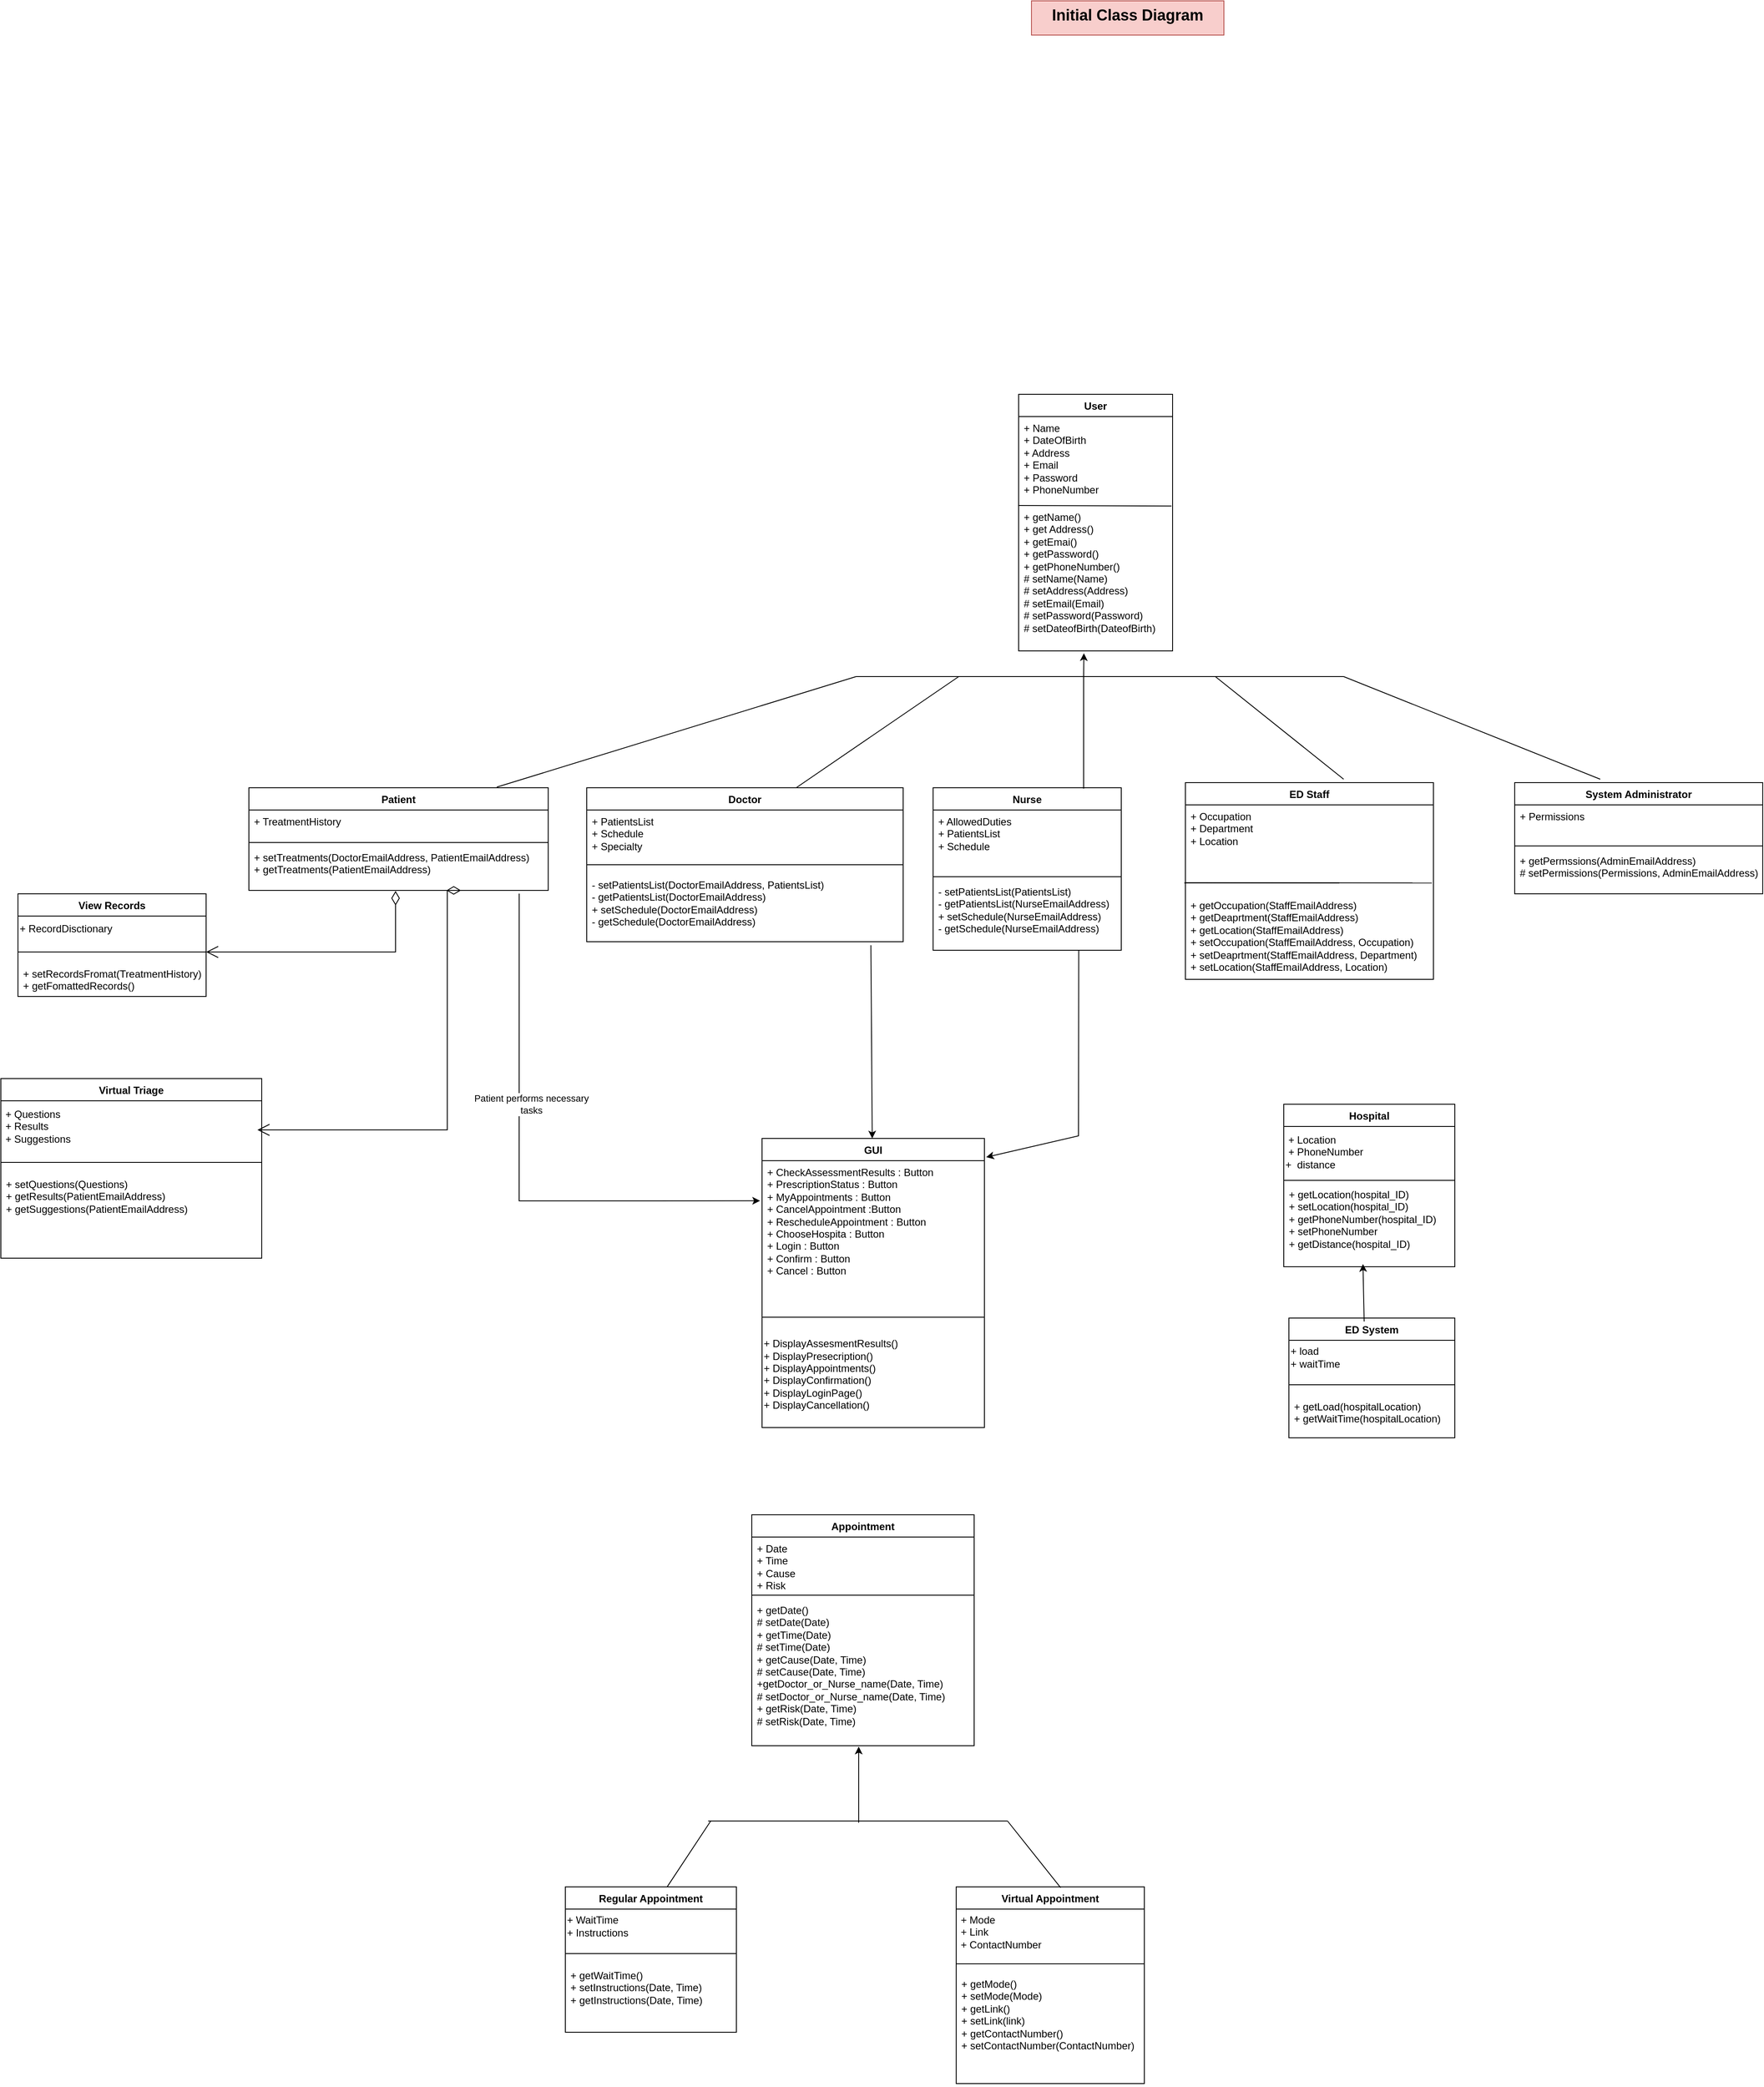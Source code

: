 <mxfile version="24.7.17">
  <diagram name="Page-1" id="DIFtrZZW887G86_Ft9EP">
    <mxGraphModel dx="2277" dy="1880" grid="1" gridSize="10" guides="1" tooltips="1" connect="1" arrows="1" fold="1" page="1" pageScale="1" pageWidth="850" pageHeight="1100" math="0" shadow="0">
      <root>
        <mxCell id="0" />
        <mxCell id="1" parent="0" />
        <mxCell id="kCQZ86NIx0HZvK4VsaJa-13" value="Nurse" style="swimlane;fontStyle=1;align=center;verticalAlign=top;childLayout=stackLayout;horizontal=1;startSize=26;horizontalStack=0;resizeParent=1;resizeParentMax=0;resizeLast=0;collapsible=1;marginBottom=0;whiteSpace=wrap;html=1;" parent="1" vertex="1">
          <mxGeometry x="250" y="290" width="220" height="190" as="geometry" />
        </mxCell>
        <mxCell id="kCQZ86NIx0HZvK4VsaJa-14" value="&lt;div&gt;+ AllowedDuties&lt;/div&gt;&lt;div&gt;+ PatientsList&lt;br&gt;+ Schedule&lt;/div&gt;" style="text;strokeColor=none;fillColor=none;align=left;verticalAlign=top;spacingLeft=4;spacingRight=4;overflow=hidden;rotatable=0;points=[[0,0.5],[1,0.5]];portConstraint=eastwest;whiteSpace=wrap;html=1;" parent="kCQZ86NIx0HZvK4VsaJa-13" vertex="1">
          <mxGeometry y="26" width="220" height="74" as="geometry" />
        </mxCell>
        <mxCell id="kCQZ86NIx0HZvK4VsaJa-15" value="" style="line;strokeWidth=1;fillColor=none;align=left;verticalAlign=middle;spacingTop=-1;spacingLeft=3;spacingRight=3;rotatable=0;labelPosition=right;points=[];portConstraint=eastwest;strokeColor=inherit;" parent="kCQZ86NIx0HZvK4VsaJa-13" vertex="1">
          <mxGeometry y="100" width="220" height="8" as="geometry" />
        </mxCell>
        <mxCell id="kCQZ86NIx0HZvK4VsaJa-16" value="- setPatientsList(PatientsList)&lt;div&gt;- getPatientsList(NurseEmailAddress)&lt;/div&gt;&lt;div&gt;&lt;span style=&quot;background-color: initial;&quot;&gt;+ setSchedule(&lt;/span&gt;NurseEmailAddress&lt;span style=&quot;background-color: initial;&quot;&gt;)&lt;/span&gt;&lt;br&gt;&lt;/div&gt;&lt;div&gt;- getSchedule(NurseEmailAddress)&lt;/div&gt;&lt;div&gt;&lt;br&gt;&lt;/div&gt;" style="text;strokeColor=none;fillColor=none;align=left;verticalAlign=top;spacingLeft=4;spacingRight=4;overflow=hidden;rotatable=0;points=[[0,0.5],[1,0.5]];portConstraint=eastwest;whiteSpace=wrap;html=1;" parent="kCQZ86NIx0HZvK4VsaJa-13" vertex="1">
          <mxGeometry y="108" width="220" height="82" as="geometry" />
        </mxCell>
        <mxCell id="kCQZ86NIx0HZvK4VsaJa-17" value="Patient" style="swimlane;fontStyle=1;align=center;verticalAlign=top;childLayout=stackLayout;horizontal=1;startSize=26;horizontalStack=0;resizeParent=1;resizeParentMax=0;resizeLast=0;collapsible=1;marginBottom=0;whiteSpace=wrap;html=1;" parent="1" vertex="1">
          <mxGeometry x="-550" y="290" width="350" height="120" as="geometry" />
        </mxCell>
        <mxCell id="kCQZ86NIx0HZvK4VsaJa-18" value="&lt;div&gt;+ TreatmentHistory&lt;br&gt;&lt;/div&gt;" style="text;strokeColor=none;fillColor=none;align=left;verticalAlign=top;spacingLeft=4;spacingRight=4;overflow=hidden;rotatable=0;points=[[0,0.5],[1,0.5]];portConstraint=eastwest;whiteSpace=wrap;html=1;" parent="kCQZ86NIx0HZvK4VsaJa-17" vertex="1">
          <mxGeometry y="26" width="350" height="34" as="geometry" />
        </mxCell>
        <mxCell id="kCQZ86NIx0HZvK4VsaJa-19" value="" style="line;strokeWidth=1;fillColor=none;align=left;verticalAlign=middle;spacingTop=-1;spacingLeft=3;spacingRight=3;rotatable=0;labelPosition=right;points=[];portConstraint=eastwest;strokeColor=inherit;" parent="kCQZ86NIx0HZvK4VsaJa-17" vertex="1">
          <mxGeometry y="60" width="350" height="8" as="geometry" />
        </mxCell>
        <mxCell id="kCQZ86NIx0HZvK4VsaJa-20" value="&lt;div&gt;+ setTreatments(DoctorEmailAddress, Patient&lt;span style=&quot;background-color: initial;&quot;&gt;EmailAddress&lt;/span&gt;&lt;span style=&quot;background-color: initial;&quot;&gt;)&lt;/span&gt;&lt;/div&gt;&lt;div&gt;&lt;span style=&quot;background-color: initial;&quot;&gt;+&amp;nbsp;&lt;/span&gt;&lt;span style=&quot;background-color: initial;&quot;&gt;getTreatments(Patient&lt;/span&gt;&lt;span style=&quot;background-color: initial;&quot;&gt;EmailAddress&lt;/span&gt;&lt;span style=&quot;background-color: initial;&quot;&gt;)&lt;/span&gt;&lt;/div&gt;&lt;div&gt;&lt;br&gt;&lt;/div&gt;&lt;div&gt;&lt;span style=&quot;background-color: initial;&quot;&gt;&lt;br&gt;&lt;/span&gt;&lt;/div&gt;" style="text;strokeColor=none;fillColor=none;align=left;verticalAlign=top;spacingLeft=4;spacingRight=4;overflow=hidden;rotatable=0;points=[[0,0.5],[1,0.5]];portConstraint=eastwest;whiteSpace=wrap;html=1;" parent="kCQZ86NIx0HZvK4VsaJa-17" vertex="1">
          <mxGeometry y="68" width="350" height="52" as="geometry" />
        </mxCell>
        <mxCell id="kCQZ86NIx0HZvK4VsaJa-21" value="ED Staff" style="swimlane;fontStyle=1;align=center;verticalAlign=top;childLayout=stackLayout;horizontal=1;startSize=26;horizontalStack=0;resizeParent=1;resizeParentMax=0;resizeLast=0;collapsible=1;marginBottom=0;whiteSpace=wrap;html=1;" parent="1" vertex="1">
          <mxGeometry x="545" y="284" width="290" height="230" as="geometry" />
        </mxCell>
        <mxCell id="kCQZ86NIx0HZvK4VsaJa-22" value="&lt;div&gt;+ Occupation&lt;/div&gt;&lt;div&gt;+ Department&lt;/div&gt;&lt;div&gt;&lt;span style=&quot;background-color: initial;&quot;&gt;+ Location&lt;/span&gt;&lt;br&gt;&lt;/div&gt;" style="text;strokeColor=none;fillColor=none;align=left;verticalAlign=top;spacingLeft=4;spacingRight=4;overflow=hidden;rotatable=0;points=[[0,0.5],[1,0.5]];portConstraint=eastwest;whiteSpace=wrap;html=1;" parent="kCQZ86NIx0HZvK4VsaJa-21" vertex="1">
          <mxGeometry y="26" width="290" height="104" as="geometry" />
        </mxCell>
        <mxCell id="kCQZ86NIx0HZvK4VsaJa-24" value="+ getOccupation(StaffEmailAddress)&lt;div&gt;+ getDeaprtment(&lt;span style=&quot;background-color: initial;&quot;&gt;StaffEmailAddress&lt;/span&gt;&lt;span style=&quot;background-color: initial;&quot;&gt;)&lt;/span&gt;&lt;/div&gt;&lt;div&gt;+ getLocation(&lt;span style=&quot;background-color: initial;&quot;&gt;StaffEmailAddress&lt;/span&gt;&lt;span style=&quot;background-color: initial;&quot;&gt;)&lt;/span&gt;&lt;/div&gt;&lt;div&gt;+ setOccupation(&lt;span style=&quot;background-color: initial;&quot;&gt;StaffEmailAddress&lt;/span&gt;&lt;span style=&quot;background-color: initial;&quot;&gt;, Occupation)&lt;/span&gt;&lt;/div&gt;&lt;div&gt;&lt;div&gt;+ setDeaprtment(&lt;span style=&quot;background-color: initial;&quot;&gt;StaffEmailAddress,&amp;nbsp;&lt;/span&gt;&lt;span style=&quot;background-color: initial;&quot;&gt;Department)&lt;/span&gt;&lt;/div&gt;&lt;div&gt;&lt;span style=&quot;background-color: initial;&quot;&gt;+ setLocation(&lt;/span&gt;&lt;span style=&quot;background-color: initial;&quot;&gt;StaffEmailAddress,&amp;nbsp;&lt;/span&gt;&lt;span style=&quot;background-color: initial;&quot;&gt;Location)&lt;/span&gt;&lt;/div&gt;&lt;/div&gt;" style="text;strokeColor=none;fillColor=none;align=left;verticalAlign=top;spacingLeft=4;spacingRight=4;overflow=hidden;rotatable=0;points=[[0,0.5],[1,0.5]];portConstraint=eastwest;whiteSpace=wrap;html=1;" parent="kCQZ86NIx0HZvK4VsaJa-21" vertex="1">
          <mxGeometry y="130" width="290" height="100" as="geometry" />
        </mxCell>
        <mxCell id="MTwN1FoGSNgmQ5PW_k3Y-5" value="" style="endArrow=none;html=1;rounded=0;entryX=0.994;entryY=0.878;entryDx=0;entryDy=0;entryPerimeter=0;" parent="kCQZ86NIx0HZvK4VsaJa-21" target="kCQZ86NIx0HZvK4VsaJa-22" edge="1">
          <mxGeometry width="50" height="50" relative="1" as="geometry">
            <mxPoint y="117" as="sourcePoint" />
            <mxPoint x="159.96" y="117.312" as="targetPoint" />
          </mxGeometry>
        </mxCell>
        <mxCell id="MTwN1FoGSNgmQ5PW_k3Y-6" value="" style="endArrow=none;html=1;rounded=0;entryX=0.994;entryY=0.878;entryDx=0;entryDy=0;entryPerimeter=0;exitX=-0.013;exitY=0.878;exitDx=0;exitDy=0;exitPerimeter=0;" parent="kCQZ86NIx0HZvK4VsaJa-21" edge="1">
          <mxGeometry width="50" height="50" relative="1" as="geometry">
            <mxPoint x="-1.34" y="117.312" as="sourcePoint" />
            <mxPoint x="179.92" y="117.312" as="targetPoint" />
          </mxGeometry>
        </mxCell>
        <mxCell id="kCQZ86NIx0HZvK4VsaJa-25" value="System Administrator" style="swimlane;fontStyle=1;align=center;verticalAlign=top;childLayout=stackLayout;horizontal=1;startSize=26;horizontalStack=0;resizeParent=1;resizeParentMax=0;resizeLast=0;collapsible=1;marginBottom=0;whiteSpace=wrap;html=1;" parent="1" vertex="1">
          <mxGeometry x="930" y="284" width="290" height="130" as="geometry" />
        </mxCell>
        <mxCell id="kCQZ86NIx0HZvK4VsaJa-26" value="&lt;div&gt;+ Permissions&lt;/div&gt;" style="text;strokeColor=none;fillColor=none;align=left;verticalAlign=top;spacingLeft=4;spacingRight=4;overflow=hidden;rotatable=0;points=[[0,0.5],[1,0.5]];portConstraint=eastwest;whiteSpace=wrap;html=1;" parent="kCQZ86NIx0HZvK4VsaJa-25" vertex="1">
          <mxGeometry y="26" width="290" height="44" as="geometry" />
        </mxCell>
        <mxCell id="kCQZ86NIx0HZvK4VsaJa-27" value="" style="line;strokeWidth=1;fillColor=none;align=left;verticalAlign=middle;spacingTop=-1;spacingLeft=3;spacingRight=3;rotatable=0;labelPosition=right;points=[];portConstraint=eastwest;strokeColor=inherit;" parent="kCQZ86NIx0HZvK4VsaJa-25" vertex="1">
          <mxGeometry y="70" width="290" height="8" as="geometry" />
        </mxCell>
        <mxCell id="kCQZ86NIx0HZvK4VsaJa-28" value="+ getPermssions(AdminEmailAddress)&lt;br&gt;# setPermissions(Permissions, AdminEmailAddress)" style="text;strokeColor=none;fillColor=none;align=left;verticalAlign=top;spacingLeft=4;spacingRight=4;overflow=hidden;rotatable=0;points=[[0,0.5],[1,0.5]];portConstraint=eastwest;whiteSpace=wrap;html=1;" parent="kCQZ86NIx0HZvK4VsaJa-25" vertex="1">
          <mxGeometry y="78" width="290" height="52" as="geometry" />
        </mxCell>
        <mxCell id="kCQZ86NIx0HZvK4VsaJa-29" value="Doctor" style="swimlane;fontStyle=1;align=center;verticalAlign=top;childLayout=stackLayout;horizontal=1;startSize=26;horizontalStack=0;resizeParent=1;resizeParentMax=0;resizeLast=0;collapsible=1;marginBottom=0;whiteSpace=wrap;html=1;" parent="1" vertex="1">
          <mxGeometry x="-155" y="290" width="370" height="180" as="geometry" />
        </mxCell>
        <mxCell id="MTwN1FoGSNgmQ5PW_k3Y-9" value="&lt;div&gt;&lt;span style=&quot;background-color: initial;&quot;&gt;+ PatientsList&lt;/span&gt;&lt;br&gt;&lt;/div&gt;&lt;div&gt;+ Schedule&lt;br&gt;&lt;/div&gt;&lt;div&gt;+ Specialty&lt;/div&gt;" style="text;strokeColor=none;fillColor=none;align=left;verticalAlign=top;spacingLeft=4;spacingRight=4;overflow=hidden;rotatable=0;points=[[0,0.5],[1,0.5]];portConstraint=eastwest;whiteSpace=wrap;html=1;" parent="kCQZ86NIx0HZvK4VsaJa-29" vertex="1">
          <mxGeometry y="26" width="370" height="54" as="geometry" />
        </mxCell>
        <mxCell id="kCQZ86NIx0HZvK4VsaJa-31" value="" style="line;strokeWidth=1;fillColor=none;align=left;verticalAlign=middle;spacingTop=-1;spacingLeft=3;spacingRight=3;rotatable=0;labelPosition=right;points=[];portConstraint=eastwest;strokeColor=inherit;" parent="kCQZ86NIx0HZvK4VsaJa-29" vertex="1">
          <mxGeometry y="80" width="370" height="20" as="geometry" />
        </mxCell>
        <mxCell id="MTwN1FoGSNgmQ5PW_k3Y-10" value="- setPatientsList(DoctorEmailAddress, PatientsList)&lt;div&gt;- getPatientsList(DoctorEmailAddress)&lt;/div&gt;&lt;div&gt;&lt;span style=&quot;background-color: initial;&quot;&gt;+ setSchedule(DoctorEmailAddress)&lt;/span&gt;&lt;br&gt;&lt;/div&gt;&lt;div&gt;- getSchedule(Doctor&lt;span style=&quot;background-color: initial;&quot;&gt;EmailAddress&lt;/span&gt;)&lt;/div&gt;&lt;div&gt;&lt;br&gt;&lt;/div&gt;" style="text;strokeColor=none;fillColor=none;align=left;verticalAlign=top;spacingLeft=4;spacingRight=4;overflow=hidden;rotatable=0;points=[[0,0.5],[1,0.5]];portConstraint=eastwest;whiteSpace=wrap;html=1;" parent="kCQZ86NIx0HZvK4VsaJa-29" vertex="1">
          <mxGeometry y="100" width="370" height="80" as="geometry" />
        </mxCell>
        <mxCell id="kCQZ86NIx0HZvK4VsaJa-33" value="User" style="swimlane;fontStyle=1;align=center;verticalAlign=top;childLayout=stackLayout;horizontal=1;startSize=26;horizontalStack=0;resizeParent=1;resizeParentMax=0;resizeLast=0;collapsible=1;marginBottom=0;whiteSpace=wrap;html=1;" parent="1" vertex="1">
          <mxGeometry x="350" y="-170" width="180" height="300" as="geometry" />
        </mxCell>
        <mxCell id="kCQZ86NIx0HZvK4VsaJa-34" value="&lt;div&gt;+ Name&lt;/div&gt;&lt;div&gt;+ DateOfBirth&lt;/div&gt;&lt;div&gt;+ Address&lt;/div&gt;&lt;div&gt;+ Email&lt;/div&gt;&lt;div&gt;+ Password&lt;/div&gt;&lt;div&gt;+ PhoneNumber&lt;br&gt;&lt;/div&gt;" style="text;strokeColor=none;fillColor=none;align=left;verticalAlign=top;spacingLeft=4;spacingRight=4;overflow=hidden;rotatable=0;points=[[0,0.5],[1,0.5]];portConstraint=eastwest;whiteSpace=wrap;html=1;" parent="kCQZ86NIx0HZvK4VsaJa-33" vertex="1">
          <mxGeometry y="26" width="180" height="104" as="geometry" />
        </mxCell>
        <mxCell id="kCQZ86NIx0HZvK4VsaJa-36" value="+ getName()&lt;br&gt;+ get Address()&lt;div&gt;&lt;span style=&quot;background-color: initial;&quot;&gt;+ getEmai()&lt;/span&gt;&lt;div&gt;+ getPassword()&lt;/div&gt;&lt;div&gt;+ getPhoneNumber()&lt;br&gt;&lt;span style=&quot;background-color: initial;&quot;&gt;# setName(Name)&lt;/span&gt;&lt;br&gt;&lt;/div&gt;&lt;div&gt;# setAddress(Address)&lt;/div&gt;&lt;div&gt;# setEmail(Email)&lt;br&gt;# setPassword(Password)&lt;/div&gt;&lt;div&gt;# setDateofBirth(DateofBirth)&lt;/div&gt;&lt;div&gt;&lt;br&gt;&lt;/div&gt;&lt;/div&gt;" style="text;strokeColor=none;fillColor=none;align=left;verticalAlign=top;spacingLeft=4;spacingRight=4;overflow=hidden;rotatable=0;points=[[0,0.5],[1,0.5]];portConstraint=eastwest;whiteSpace=wrap;html=1;" parent="kCQZ86NIx0HZvK4VsaJa-33" vertex="1">
          <mxGeometry y="130" width="180" height="170" as="geometry" />
        </mxCell>
        <mxCell id="MTwN1FoGSNgmQ5PW_k3Y-4" value="" style="endArrow=none;html=1;rounded=0;entryX=0.987;entryY=0.004;entryDx=0;entryDy=0;entryPerimeter=0;exitX=-0.009;exitY=0;exitDx=0;exitDy=0;exitPerimeter=0;" parent="kCQZ86NIx0HZvK4VsaJa-33" edge="1">
          <mxGeometry width="50" height="50" relative="1" as="geometry">
            <mxPoint x="-0.62" y="130" as="sourcePoint" />
            <mxPoint x="178.66" y="130.68" as="targetPoint" />
          </mxGeometry>
        </mxCell>
        <mxCell id="kCQZ86NIx0HZvK4VsaJa-46" value="Appointment" style="swimlane;fontStyle=1;align=center;verticalAlign=top;childLayout=stackLayout;horizontal=1;startSize=26;horizontalStack=0;resizeParent=1;resizeParentMax=0;resizeLast=0;collapsible=1;marginBottom=0;whiteSpace=wrap;html=1;" parent="1" vertex="1">
          <mxGeometry x="38" y="1140" width="260" height="270" as="geometry" />
        </mxCell>
        <mxCell id="kCQZ86NIx0HZvK4VsaJa-47" value="&lt;div&gt;+ Date&lt;/div&gt;&lt;div&gt;+ Time&lt;/div&gt;&lt;div&gt;+ Cause&lt;/div&gt;&lt;div&gt;+ Risk&lt;/div&gt;" style="text;strokeColor=none;fillColor=none;align=left;verticalAlign=top;spacingLeft=4;spacingRight=4;overflow=hidden;rotatable=0;points=[[0,0.5],[1,0.5]];portConstraint=eastwest;whiteSpace=wrap;html=1;" parent="kCQZ86NIx0HZvK4VsaJa-46" vertex="1">
          <mxGeometry y="26" width="260" height="64" as="geometry" />
        </mxCell>
        <mxCell id="kCQZ86NIx0HZvK4VsaJa-48" value="" style="line;strokeWidth=1;fillColor=none;align=left;verticalAlign=middle;spacingTop=-1;spacingLeft=3;spacingRight=3;rotatable=0;labelPosition=right;points=[];portConstraint=eastwest;strokeColor=inherit;" parent="kCQZ86NIx0HZvK4VsaJa-46" vertex="1">
          <mxGeometry y="90" width="260" height="8" as="geometry" />
        </mxCell>
        <mxCell id="kCQZ86NIx0HZvK4VsaJa-49" value="+ getDate()&lt;div&gt;# setDate(Date)&lt;/div&gt;&lt;div&gt;+ getTime(&lt;span style=&quot;background-color: initial;&quot;&gt;Date&lt;/span&gt;&lt;span style=&quot;background-color: initial;&quot;&gt;)&lt;/span&gt;&lt;/div&gt;&lt;div&gt;# setTime(&lt;span style=&quot;background-color: initial;&quot;&gt;Date&lt;/span&gt;&lt;span style=&quot;background-color: initial;&quot;&gt;)&lt;/span&gt;&lt;/div&gt;&lt;div&gt;+ getCause(Date, Time)&lt;/div&gt;&lt;div&gt;# setCause(Date, Time)&lt;/div&gt;&lt;div&gt;+get&lt;span style=&quot;background-color: initial;&quot;&gt;Doctor_or_Nurse_name(Date, Time)&lt;/span&gt;&lt;/div&gt;&lt;div&gt;&lt;span style=&quot;background-color: initial;&quot;&gt;# s&lt;/span&gt;&lt;span style=&quot;background-color: initial;&quot;&gt;et&lt;/span&gt;&lt;span style=&quot;background-color: initial;&quot;&gt;Doctor_or_Nurse_name(Date, Time)&lt;br&gt;+ getRisk(Date, Time)&lt;/span&gt;&lt;/div&gt;&lt;div&gt;&lt;span style=&quot;background-color: initial;&quot;&gt;# setRisk(Date, Time)&lt;/span&gt;&lt;/div&gt;" style="text;strokeColor=none;fillColor=none;align=left;verticalAlign=top;spacingLeft=4;spacingRight=4;overflow=hidden;rotatable=0;points=[[0,0.5],[1,0.5]];portConstraint=eastwest;whiteSpace=wrap;html=1;" parent="kCQZ86NIx0HZvK4VsaJa-46" vertex="1">
          <mxGeometry y="98" width="260" height="172" as="geometry" />
        </mxCell>
        <mxCell id="kCQZ86NIx0HZvK4VsaJa-50" value="Regular Appointment" style="swimlane;fontStyle=1;align=center;verticalAlign=top;childLayout=stackLayout;horizontal=1;startSize=26;horizontalStack=0;resizeParent=1;resizeParentMax=0;resizeLast=0;collapsible=1;marginBottom=0;whiteSpace=wrap;html=1;" parent="1" vertex="1">
          <mxGeometry x="-180" y="1575" width="200" height="170" as="geometry" />
        </mxCell>
        <mxCell id="D10UU46wWhDUto-U2Or--1" value="+ WaitTime&lt;div&gt;+ Instructions&lt;/div&gt;" style="text;html=1;align=left;verticalAlign=middle;resizable=0;points=[];autosize=1;strokeColor=none;fillColor=none;" parent="kCQZ86NIx0HZvK4VsaJa-50" vertex="1">
          <mxGeometry y="26" width="200" height="40" as="geometry" />
        </mxCell>
        <mxCell id="kCQZ86NIx0HZvK4VsaJa-51" value="" style="line;strokeWidth=1;fillColor=none;align=left;verticalAlign=middle;spacingTop=-1;spacingLeft=3;spacingRight=3;rotatable=0;labelPosition=right;points=[];portConstraint=eastwest;strokeColor=inherit;" parent="kCQZ86NIx0HZvK4VsaJa-50" vertex="1">
          <mxGeometry y="66" width="200" height="24" as="geometry" />
        </mxCell>
        <mxCell id="kCQZ86NIx0HZvK4VsaJa-52" value="+ getWaitTime()&lt;div&gt;+ setInstructions(Date, Time)&lt;/div&gt;&lt;div&gt;+ getInstructions(&lt;span style=&quot;background-color: initial;&quot;&gt;Date, Time&lt;/span&gt;&lt;span style=&quot;background-color: initial;&quot;&gt;)&lt;/span&gt;&lt;/div&gt;" style="text;strokeColor=none;fillColor=none;align=left;verticalAlign=top;spacingLeft=4;spacingRight=4;overflow=hidden;rotatable=0;points=[[0,0.5],[1,0.5]];portConstraint=eastwest;whiteSpace=wrap;html=1;" parent="kCQZ86NIx0HZvK4VsaJa-50" vertex="1">
          <mxGeometry y="90" width="200" height="80" as="geometry" />
        </mxCell>
        <mxCell id="kCQZ86NIx0HZvK4VsaJa-53" value="Virtual Appointment" style="swimlane;fontStyle=1;align=center;verticalAlign=top;childLayout=stackLayout;horizontal=1;startSize=26;horizontalStack=0;resizeParent=1;resizeParentMax=0;resizeLast=0;collapsible=1;marginBottom=0;whiteSpace=wrap;html=1;" parent="1" vertex="1">
          <mxGeometry x="277" y="1575" width="220" height="230" as="geometry" />
        </mxCell>
        <mxCell id="MTwN1FoGSNgmQ5PW_k3Y-46" value="&amp;nbsp;+ Mode&lt;br&gt;&amp;nbsp;+ Link&lt;div&gt;&amp;nbsp;+ ContactNumber&lt;/div&gt;" style="text;html=1;align=left;verticalAlign=middle;whiteSpace=wrap;rounded=0;" parent="kCQZ86NIx0HZvK4VsaJa-53" vertex="1">
          <mxGeometry y="26" width="220" height="54" as="geometry" />
        </mxCell>
        <mxCell id="kCQZ86NIx0HZvK4VsaJa-54" value="" style="line;strokeWidth=1;fillColor=none;align=left;verticalAlign=middle;spacingTop=-1;spacingLeft=3;spacingRight=3;rotatable=0;labelPosition=right;points=[];portConstraint=eastwest;strokeColor=inherit;" parent="kCQZ86NIx0HZvK4VsaJa-53" vertex="1">
          <mxGeometry y="80" width="220" height="20" as="geometry" />
        </mxCell>
        <mxCell id="kCQZ86NIx0HZvK4VsaJa-55" value="+ getMode()&lt;div&gt;+ setMode(Mode)&lt;/div&gt;&lt;div&gt;+ getLink()&lt;/div&gt;&lt;div&gt;+ setLink(link)&lt;/div&gt;&lt;div&gt;+ getContactNumber()&lt;/div&gt;&lt;div&gt;+ setContactNumber(ContactNumber)&lt;/div&gt;" style="text;strokeColor=none;fillColor=none;align=left;verticalAlign=top;spacingLeft=4;spacingRight=4;overflow=hidden;rotatable=0;points=[[0,0.5],[1,0.5]];portConstraint=eastwest;whiteSpace=wrap;html=1;" parent="kCQZ86NIx0HZvK4VsaJa-53" vertex="1">
          <mxGeometry y="100" width="220" height="130" as="geometry" />
        </mxCell>
        <mxCell id="kCQZ86NIx0HZvK4VsaJa-58" value="Hospital" style="swimlane;fontStyle=1;align=center;verticalAlign=top;childLayout=stackLayout;horizontal=1;startSize=26;horizontalStack=0;resizeParent=1;resizeParentMax=0;resizeLast=0;collapsible=1;marginBottom=0;whiteSpace=wrap;html=1;" parent="1" vertex="1">
          <mxGeometry x="660" y="660" width="200" height="190" as="geometry" />
        </mxCell>
        <mxCell id="anEtgEdzq5n-XPFeTXOw-1" value="&amp;nbsp;+ Location&lt;div&gt;&amp;nbsp;+ PhoneNumber&lt;/div&gt;&lt;div&gt;+&amp;nbsp; distance&lt;/div&gt;" style="text;html=1;align=left;verticalAlign=middle;resizable=0;points=[];autosize=1;strokeColor=none;fillColor=none;" parent="kCQZ86NIx0HZvK4VsaJa-58" vertex="1">
          <mxGeometry y="26" width="200" height="60" as="geometry" />
        </mxCell>
        <mxCell id="kCQZ86NIx0HZvK4VsaJa-59" value="" style="line;strokeWidth=1;fillColor=none;align=left;verticalAlign=middle;spacingTop=-1;spacingLeft=3;spacingRight=3;rotatable=0;labelPosition=right;points=[];portConstraint=eastwest;strokeColor=inherit;" parent="kCQZ86NIx0HZvK4VsaJa-58" vertex="1">
          <mxGeometry y="86" width="200" height="6" as="geometry" />
        </mxCell>
        <mxCell id="kCQZ86NIx0HZvK4VsaJa-60" value="+ getLocation(hospital_ID)&lt;div&gt;+ setLocation(hospital_ID)&lt;/div&gt;&lt;div&gt;+ getPhoneNumber(hospital_ID)&lt;/div&gt;&lt;div&gt;+ setPhoneNumber&lt;/div&gt;&lt;div&gt;+ getDistance(hospital_ID)&lt;/div&gt;" style="text;strokeColor=none;fillColor=none;align=left;verticalAlign=top;spacingLeft=4;spacingRight=4;overflow=hidden;rotatable=0;points=[[0,0.5],[1,0.5]];portConstraint=eastwest;whiteSpace=wrap;html=1;" parent="kCQZ86NIx0HZvK4VsaJa-58" vertex="1">
          <mxGeometry y="92" width="200" height="98" as="geometry" />
        </mxCell>
        <mxCell id="kCQZ86NIx0HZvK4VsaJa-61" value="ED System" style="swimlane;fontStyle=1;align=center;verticalAlign=top;childLayout=stackLayout;horizontal=1;startSize=26;horizontalStack=0;resizeParent=1;resizeParentMax=0;resizeLast=0;collapsible=1;marginBottom=0;whiteSpace=wrap;html=1;" parent="1" vertex="1">
          <mxGeometry x="666" y="910" width="194" height="140" as="geometry" />
        </mxCell>
        <mxCell id="anEtgEdzq5n-XPFeTXOw-2" value="+ load&lt;div&gt;+ waitTime&lt;/div&gt;" style="text;html=1;align=left;verticalAlign=middle;resizable=0;points=[];autosize=1;strokeColor=none;fillColor=none;" parent="kCQZ86NIx0HZvK4VsaJa-61" vertex="1">
          <mxGeometry y="26" width="194" height="40" as="geometry" />
        </mxCell>
        <mxCell id="kCQZ86NIx0HZvK4VsaJa-62" value="" style="line;strokeWidth=1;fillColor=none;align=left;verticalAlign=middle;spacingTop=-1;spacingLeft=3;spacingRight=3;rotatable=0;labelPosition=right;points=[];portConstraint=eastwest;strokeColor=inherit;" parent="kCQZ86NIx0HZvK4VsaJa-61" vertex="1">
          <mxGeometry y="66" width="194" height="24" as="geometry" />
        </mxCell>
        <mxCell id="kCQZ86NIx0HZvK4VsaJa-63" value="+ getLoad(hospitalLocation)&lt;div&gt;+ getWaitTime(hospitalLocation)&lt;/div&gt;" style="text;strokeColor=none;fillColor=none;align=left;verticalAlign=top;spacingLeft=4;spacingRight=4;overflow=hidden;rotatable=0;points=[[0,0.5],[1,0.5]];portConstraint=eastwest;whiteSpace=wrap;html=1;" parent="kCQZ86NIx0HZvK4VsaJa-61" vertex="1">
          <mxGeometry y="90" width="194" height="50" as="geometry" />
        </mxCell>
        <mxCell id="kCQZ86NIx0HZvK4VsaJa-64" value="Virtual Triage" style="swimlane;fontStyle=1;align=center;verticalAlign=top;childLayout=stackLayout;horizontal=1;startSize=26;horizontalStack=0;resizeParent=1;resizeParentMax=0;resizeLast=0;collapsible=1;marginBottom=0;whiteSpace=wrap;html=1;" parent="1" vertex="1">
          <mxGeometry x="-840" y="630" width="305" height="210" as="geometry" />
        </mxCell>
        <mxCell id="D10UU46wWhDUto-U2Or--2" value="&amp;nbsp;+ Questions&lt;div&gt;&amp;nbsp;+ Results&lt;/div&gt;&lt;div&gt;&amp;nbsp;+ Suggestions&lt;/div&gt;" style="text;html=1;align=left;verticalAlign=middle;resizable=0;points=[];autosize=1;strokeColor=none;fillColor=none;" parent="kCQZ86NIx0HZvK4VsaJa-64" vertex="1">
          <mxGeometry y="26" width="305" height="60" as="geometry" />
        </mxCell>
        <mxCell id="kCQZ86NIx0HZvK4VsaJa-65" value="" style="line;strokeWidth=1;fillColor=none;align=left;verticalAlign=middle;spacingTop=-1;spacingLeft=3;spacingRight=3;rotatable=0;labelPosition=right;points=[];portConstraint=eastwest;strokeColor=inherit;" parent="kCQZ86NIx0HZvK4VsaJa-64" vertex="1">
          <mxGeometry y="86" width="305" height="24" as="geometry" />
        </mxCell>
        <mxCell id="kCQZ86NIx0HZvK4VsaJa-66" value="+ setQuestions(Questions)&lt;div&gt;&lt;div&gt;+ getResults(PatientEmailAddress)&lt;/div&gt;&lt;/div&gt;&lt;div&gt;+ getSuggestions(PatientEmailAddress)&lt;/div&gt;" style="text;strokeColor=none;fillColor=none;align=left;verticalAlign=top;spacingLeft=4;spacingRight=4;overflow=hidden;rotatable=0;points=[[0,0.5],[1,0.5]];portConstraint=eastwest;whiteSpace=wrap;html=1;" parent="kCQZ86NIx0HZvK4VsaJa-64" vertex="1">
          <mxGeometry y="110" width="305" height="100" as="geometry" />
        </mxCell>
        <mxCell id="kCQZ86NIx0HZvK4VsaJa-67" value="View Records" style="swimlane;fontStyle=1;align=center;verticalAlign=top;childLayout=stackLayout;horizontal=1;startSize=26;horizontalStack=0;resizeParent=1;resizeParentMax=0;resizeLast=0;collapsible=1;marginBottom=0;whiteSpace=wrap;html=1;" parent="1" vertex="1">
          <mxGeometry x="-820" y="414" width="220" height="120" as="geometry" />
        </mxCell>
        <mxCell id="MTwN1FoGSNgmQ5PW_k3Y-43" value="+ RecordDisctionary" style="text;html=1;align=left;verticalAlign=middle;resizable=0;points=[];autosize=1;strokeColor=none;fillColor=none;" parent="kCQZ86NIx0HZvK4VsaJa-67" vertex="1">
          <mxGeometry y="26" width="220" height="30" as="geometry" />
        </mxCell>
        <mxCell id="kCQZ86NIx0HZvK4VsaJa-68" value="" style="line;strokeWidth=1;fillColor=none;align=left;verticalAlign=middle;spacingTop=-1;spacingLeft=3;spacingRight=3;rotatable=0;labelPosition=right;points=[];portConstraint=eastwest;strokeColor=inherit;" parent="kCQZ86NIx0HZvK4VsaJa-67" vertex="1">
          <mxGeometry y="56" width="220" height="24" as="geometry" />
        </mxCell>
        <mxCell id="kCQZ86NIx0HZvK4VsaJa-69" value="+ setRecordsFromat(TreatmentHistory)&lt;div&gt;+ getFomattedRecords()&lt;/div&gt;" style="text;strokeColor=none;fillColor=none;align=left;verticalAlign=top;spacingLeft=4;spacingRight=4;overflow=hidden;rotatable=0;points=[[0,0.5],[1,0.5]];portConstraint=eastwest;whiteSpace=wrap;html=1;" parent="kCQZ86NIx0HZvK4VsaJa-67" vertex="1">
          <mxGeometry y="80" width="220" height="40" as="geometry" />
        </mxCell>
        <mxCell id="MTwN1FoGSNgmQ5PW_k3Y-27" value="" style="endArrow=none;html=1;rounded=0;" parent="1" edge="1">
          <mxGeometry width="50" height="50" relative="1" as="geometry">
            <mxPoint x="160" y="160" as="sourcePoint" />
            <mxPoint x="730" y="160" as="targetPoint" />
          </mxGeometry>
        </mxCell>
        <mxCell id="MTwN1FoGSNgmQ5PW_k3Y-28" value="" style="endArrow=classic;html=1;rounded=0;entryX=0.424;entryY=1.016;entryDx=0;entryDy=0;entryPerimeter=0;" parent="1" target="kCQZ86NIx0HZvK4VsaJa-36" edge="1">
          <mxGeometry width="50" height="50" relative="1" as="geometry">
            <mxPoint x="426" y="160" as="sourcePoint" />
            <mxPoint x="260" y="260" as="targetPoint" />
          </mxGeometry>
        </mxCell>
        <mxCell id="MTwN1FoGSNgmQ5PW_k3Y-29" value="" style="endArrow=none;html=1;rounded=0;exitX=0.662;exitY=0;exitDx=0;exitDy=0;exitPerimeter=0;" parent="1" source="kCQZ86NIx0HZvK4VsaJa-29" edge="1">
          <mxGeometry width="50" height="50" relative="1" as="geometry">
            <mxPoint x="210" y="310" as="sourcePoint" />
            <mxPoint x="280" y="160" as="targetPoint" />
          </mxGeometry>
        </mxCell>
        <mxCell id="MTwN1FoGSNgmQ5PW_k3Y-30" value="" style="endArrow=none;html=1;rounded=0;" parent="1" edge="1">
          <mxGeometry width="50" height="50" relative="1" as="geometry">
            <mxPoint x="730" y="280" as="sourcePoint" />
            <mxPoint x="580" y="160" as="targetPoint" />
          </mxGeometry>
        </mxCell>
        <mxCell id="MTwN1FoGSNgmQ5PW_k3Y-31" value="" style="endArrow=none;html=1;rounded=0;" parent="1" edge="1">
          <mxGeometry width="50" height="50" relative="1" as="geometry">
            <mxPoint x="426" y="291" as="sourcePoint" />
            <mxPoint x="426" y="160" as="targetPoint" />
          </mxGeometry>
        </mxCell>
        <mxCell id="MTwN1FoGSNgmQ5PW_k3Y-32" value="" style="endArrow=none;html=1;rounded=0;exitX=0.828;exitY=-0.006;exitDx=0;exitDy=0;exitPerimeter=0;" parent="1" source="kCQZ86NIx0HZvK4VsaJa-17" edge="1">
          <mxGeometry width="50" height="50" relative="1" as="geometry">
            <mxPoint x="210" y="310" as="sourcePoint" />
            <mxPoint x="160" y="160" as="targetPoint" />
          </mxGeometry>
        </mxCell>
        <mxCell id="MTwN1FoGSNgmQ5PW_k3Y-33" value="" style="endArrow=none;html=1;rounded=0;" parent="1" edge="1">
          <mxGeometry width="50" height="50" relative="1" as="geometry">
            <mxPoint x="1030" y="280" as="sourcePoint" />
            <mxPoint x="730" y="160" as="targetPoint" />
          </mxGeometry>
        </mxCell>
        <mxCell id="MTwN1FoGSNgmQ5PW_k3Y-34" value="" style="endArrow=classic;html=1;rounded=0;entryX=0.463;entryY=0.968;entryDx=0;entryDy=0;entryPerimeter=0;" parent="1" target="kCQZ86NIx0HZvK4VsaJa-60" edge="1">
          <mxGeometry width="50" height="50" relative="1" as="geometry">
            <mxPoint x="754" y="914" as="sourcePoint" />
            <mxPoint x="748" y="836" as="targetPoint" />
          </mxGeometry>
        </mxCell>
        <mxCell id="MTwN1FoGSNgmQ5PW_k3Y-35" value="" style="endArrow=none;html=1;rounded=0;" parent="1" edge="1">
          <mxGeometry width="50" height="50" relative="1" as="geometry">
            <mxPoint x="-13" y="1498" as="sourcePoint" />
            <mxPoint x="337" y="1498" as="targetPoint" />
          </mxGeometry>
        </mxCell>
        <mxCell id="MTwN1FoGSNgmQ5PW_k3Y-36" value="" style="endArrow=classic;html=1;rounded=0;" parent="1" edge="1">
          <mxGeometry width="50" height="50" relative="1" as="geometry">
            <mxPoint x="163" y="1500" as="sourcePoint" />
            <mxPoint x="163" y="1411" as="targetPoint" />
          </mxGeometry>
        </mxCell>
        <mxCell id="MTwN1FoGSNgmQ5PW_k3Y-37" value="" style="endArrow=none;html=1;rounded=0;exitX=0.596;exitY=-0.001;exitDx=0;exitDy=0;exitPerimeter=0;" parent="1" source="kCQZ86NIx0HZvK4VsaJa-50" edge="1">
          <mxGeometry width="50" height="50" relative="1" as="geometry">
            <mxPoint x="-50" y="1577.45" as="sourcePoint" />
            <mxPoint x="-10" y="1498" as="targetPoint" />
          </mxGeometry>
        </mxCell>
        <mxCell id="MTwN1FoGSNgmQ5PW_k3Y-38" value="" style="endArrow=none;html=1;rounded=0;exitX=0.555;exitY=0.004;exitDx=0;exitDy=0;exitPerimeter=0;" parent="1" source="kCQZ86NIx0HZvK4VsaJa-53" edge="1">
          <mxGeometry width="50" height="50" relative="1" as="geometry">
            <mxPoint x="587" y="1535" as="sourcePoint" />
            <mxPoint x="337" y="1498" as="targetPoint" />
          </mxGeometry>
        </mxCell>
        <mxCell id="MTwN1FoGSNgmQ5PW_k3Y-41" value="" style="endArrow=open;html=1;endSize=12;startArrow=diamondThin;startSize=14;startFill=0;edgeStyle=orthogonalEdgeStyle;align=left;verticalAlign=bottom;rounded=0;exitX=0.49;exitY=1.013;exitDx=0;exitDy=0;exitPerimeter=0;" parent="1" source="kCQZ86NIx0HZvK4VsaJa-20" target="kCQZ86NIx0HZvK4VsaJa-68" edge="1">
          <mxGeometry x="-1" y="3" relative="1" as="geometry">
            <mxPoint x="-380" y="430" as="sourcePoint" />
            <mxPoint x="320" y="510" as="targetPoint" />
          </mxGeometry>
        </mxCell>
        <mxCell id="MTwN1FoGSNgmQ5PW_k3Y-44" value="&lt;b&gt;&lt;font style=&quot;font-size: 18px;&quot;&gt;Initial Class Diagram&lt;/font&gt;&lt;/b&gt;" style="text;html=1;whiteSpace=wrap;overflow=hidden;rounded=0;fillColor=#f8cecc;strokeColor=#b85450;align=center;" parent="1" vertex="1">
          <mxGeometry x="365" y="-630" width="225" height="40" as="geometry" />
        </mxCell>
        <mxCell id="anEtgEdzq5n-XPFeTXOw-4" value="" style="endArrow=open;html=1;endSize=12;startArrow=diamondThin;startSize=14;startFill=0;edgeStyle=orthogonalEdgeStyle;align=left;verticalAlign=bottom;rounded=0;exitX=0.76;exitY=1.011;exitDx=0;exitDy=0;exitPerimeter=0;" parent="1" edge="1">
          <mxGeometry x="-1" y="3" relative="1" as="geometry">
            <mxPoint x="-319" y="410.002" as="sourcePoint" />
            <mxPoint x="-540" y="690" as="targetPoint" />
            <Array as="points">
              <mxPoint x="-318" y="689.43" />
            </Array>
          </mxGeometry>
        </mxCell>
        <mxCell id="YFzNDSDjmiGHcyGTs0AI-1" value="GUI" style="swimlane;fontStyle=1;align=center;verticalAlign=top;childLayout=stackLayout;horizontal=1;startSize=26;horizontalStack=0;resizeParent=1;resizeParentMax=0;resizeLast=0;collapsible=1;marginBottom=0;whiteSpace=wrap;html=1;" vertex="1" parent="1">
          <mxGeometry x="50" y="700" width="260" height="338" as="geometry" />
        </mxCell>
        <mxCell id="YFzNDSDjmiGHcyGTs0AI-2" value="&lt;div&gt;+ CheckAssessmentResults : Button&lt;/div&gt;&lt;div&gt;+ PrescriptionStatus : Button&amp;nbsp;&lt;/div&gt;&lt;div&gt;+ MyAppointments : Button&lt;/div&gt;&lt;div&gt;+&amp;nbsp;CancelAppointment :Button&lt;/div&gt;&lt;div&gt;+ RescheduleAppointment : Button&lt;/div&gt;&lt;div&gt;+ ChooseHospita : Button&lt;/div&gt;&lt;div&gt;+ Login : Button&lt;/div&gt;&lt;div&gt;+ Confirm : Button&lt;/div&gt;&lt;div&gt;+ Cancel : Button&lt;/div&gt;" style="text;strokeColor=none;fillColor=none;align=left;verticalAlign=top;spacingLeft=4;spacingRight=4;overflow=hidden;rotatable=0;points=[[0,0.5],[1,0.5]];portConstraint=eastwest;whiteSpace=wrap;html=1;" vertex="1" parent="YFzNDSDjmiGHcyGTs0AI-1">
          <mxGeometry y="26" width="260" height="164" as="geometry" />
        </mxCell>
        <mxCell id="YFzNDSDjmiGHcyGTs0AI-3" value="" style="line;strokeWidth=1;fillColor=none;align=left;verticalAlign=middle;spacingTop=-1;spacingLeft=3;spacingRight=3;rotatable=0;labelPosition=right;points=[];portConstraint=eastwest;strokeColor=inherit;" vertex="1" parent="YFzNDSDjmiGHcyGTs0AI-1">
          <mxGeometry y="190" width="260" height="38" as="geometry" />
        </mxCell>
        <mxCell id="YFzNDSDjmiGHcyGTs0AI-6" value="+ DisplayAssesmentResults()&lt;div&gt;+ DisplayPresecription()&lt;/div&gt;&lt;div&gt;+ DisplayAppointments()&lt;/div&gt;&lt;div&gt;+ DisplayConfirmation()&lt;/div&gt;&lt;div&gt;+ DisplayLoginPage()&lt;/div&gt;&lt;div&gt;+ DisplayCancellation()&amp;nbsp;&lt;br&gt;&lt;div&gt;&lt;br&gt;&lt;/div&gt;&lt;/div&gt;" style="text;html=1;align=left;verticalAlign=middle;resizable=0;points=[];autosize=1;strokeColor=none;fillColor=none;" vertex="1" parent="YFzNDSDjmiGHcyGTs0AI-1">
          <mxGeometry y="228" width="260" height="110" as="geometry" />
        </mxCell>
        <mxCell id="YFzNDSDjmiGHcyGTs0AI-7" value="" style="endArrow=classic;html=1;rounded=0;exitX=0.903;exitY=1.072;exitDx=0;exitDy=0;exitPerimeter=0;entryX=-0.009;entryY=0.286;entryDx=0;entryDy=0;entryPerimeter=0;" edge="1" parent="1" source="kCQZ86NIx0HZvK4VsaJa-20" target="YFzNDSDjmiGHcyGTs0AI-2">
          <mxGeometry width="50" height="50" relative="1" as="geometry">
            <mxPoint x="-210" y="620" as="sourcePoint" />
            <mxPoint x="-160" y="570" as="targetPoint" />
            <Array as="points">
              <mxPoint x="-234" y="773" />
            </Array>
          </mxGeometry>
        </mxCell>
        <mxCell id="YFzNDSDjmiGHcyGTs0AI-8" value="Patient performs necessary &lt;br&gt;tasks" style="edgeLabel;html=1;align=center;verticalAlign=middle;resizable=0;points=[];" vertex="1" connectable="0" parent="YFzNDSDjmiGHcyGTs0AI-7">
          <mxGeometry x="-0.163" y="2" relative="1" as="geometry">
            <mxPoint x="12" y="-22" as="offset" />
          </mxGeometry>
        </mxCell>
        <mxCell id="YFzNDSDjmiGHcyGTs0AI-9" value="" style="endArrow=classic;html=1;rounded=0;exitX=0.898;exitY=1.051;exitDx=0;exitDy=0;exitPerimeter=0;" edge="1" parent="1" source="MTwN1FoGSNgmQ5PW_k3Y-10" target="YFzNDSDjmiGHcyGTs0AI-1">
          <mxGeometry width="50" height="50" relative="1" as="geometry">
            <mxPoint x="-210" y="730" as="sourcePoint" />
            <mxPoint x="-160" y="680" as="targetPoint" />
            <Array as="points" />
          </mxGeometry>
        </mxCell>
        <mxCell id="YFzNDSDjmiGHcyGTs0AI-10" value="" style="endArrow=classic;html=1;rounded=0;exitX=0.774;exitY=1.005;exitDx=0;exitDy=0;exitPerimeter=0;entryX=1.008;entryY=-0.025;entryDx=0;entryDy=0;entryPerimeter=0;" edge="1" parent="1" source="kCQZ86NIx0HZvK4VsaJa-16" target="YFzNDSDjmiGHcyGTs0AI-2">
          <mxGeometry width="50" height="50" relative="1" as="geometry">
            <mxPoint x="187" y="484" as="sourcePoint" />
            <mxPoint x="189" y="710" as="targetPoint" />
            <Array as="points">
              <mxPoint x="420" y="697" />
            </Array>
          </mxGeometry>
        </mxCell>
      </root>
    </mxGraphModel>
  </diagram>
</mxfile>
